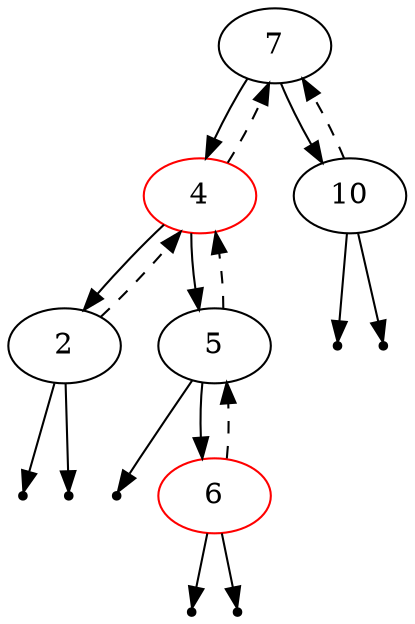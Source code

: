 digraph BST {
	 7 -> 4;
	 7 -> 10;
	 10 -> 7 [style=dashed];
	 null0 [shape=point];
	 10 -> null0;
	 null1 [shape=point];
	 10 -> null1;
	4 [color="red"];
	 4 -> 7 [style=dashed];
	 4 -> 2;
	 4 -> 5;
	 5 -> 4 [style=dashed];
	 null2 [shape=point];
	 5 -> null2;
	 5 -> 6;
	6 [color="red"];
	 6 -> 5 [style=dashed];
	 null3 [shape=point];
	 6 -> null3;
	 null4 [shape=point];
	 6 -> null4;
	 2 -> 4 [style=dashed];
	 null5 [shape=point];
	 2 -> null5;
	 null6 [shape=point];
	 2 -> null6;
}
